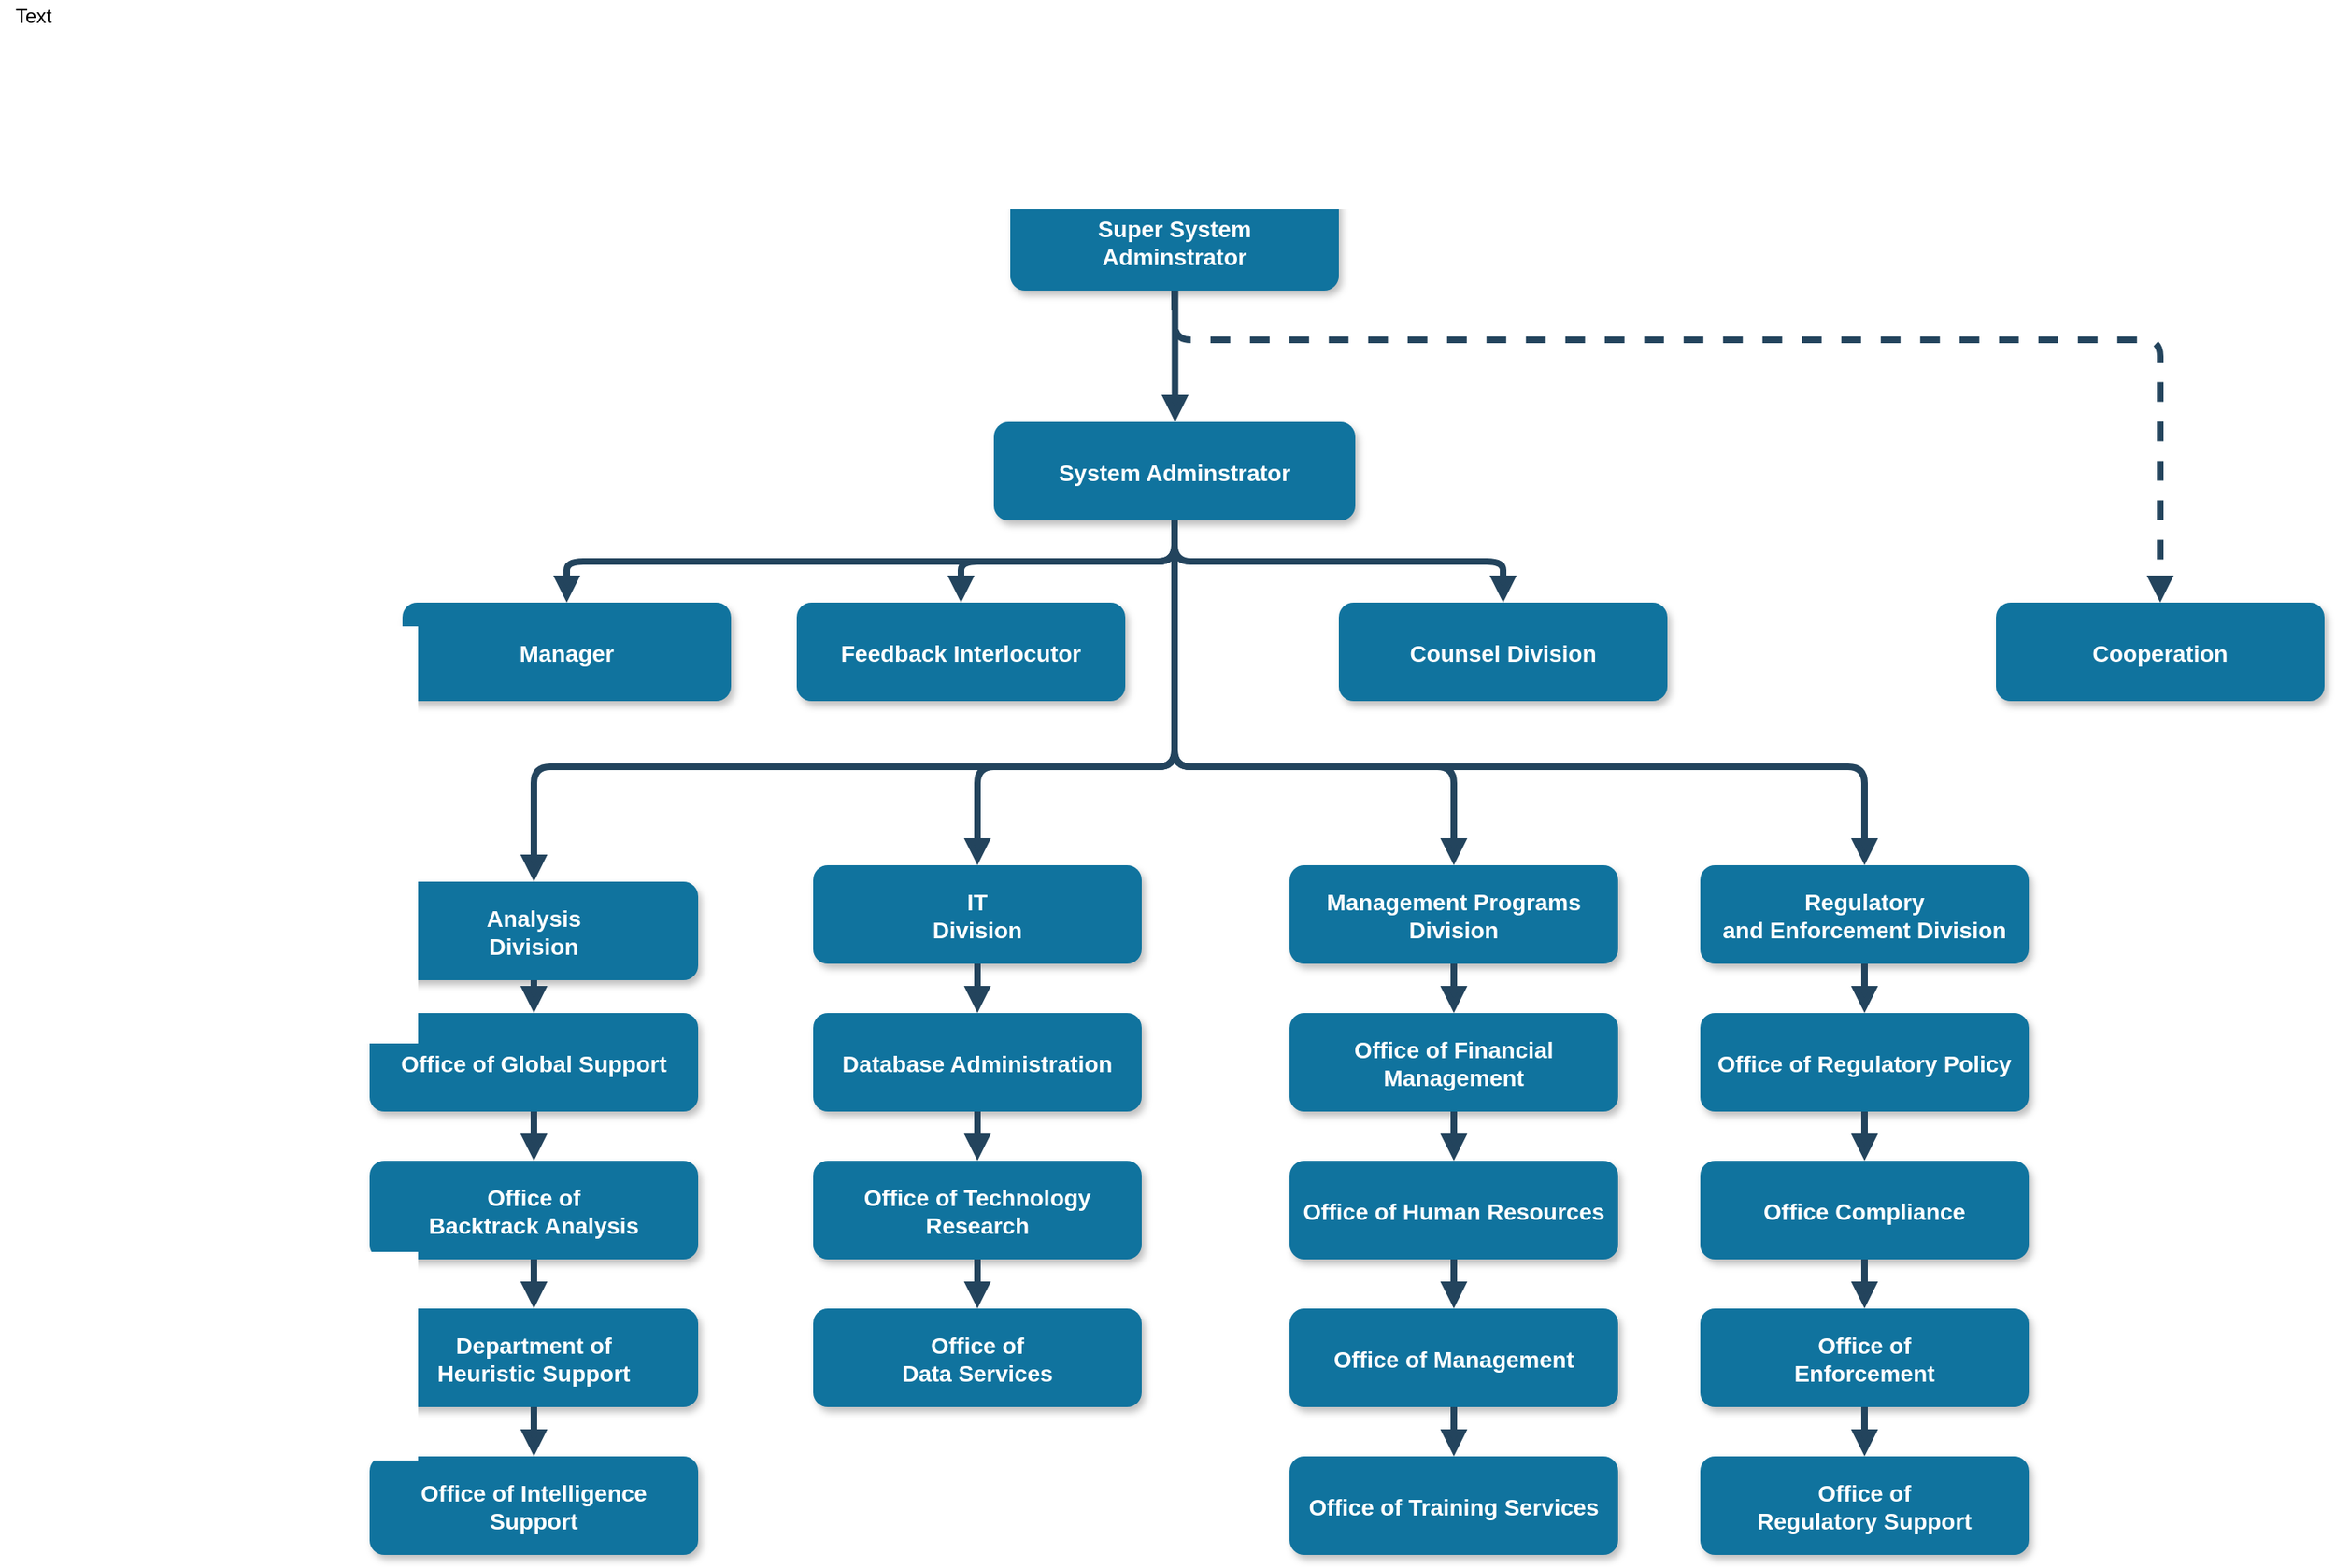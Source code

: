 <mxfile version="12.5.5" type="github" pages="3">
  <diagram id="C5RBs43oDa-KdzZeNtuy" name="Page-1">
    <mxGraphModel dx="1422" dy="1970" grid="1" gridSize="10" guides="1" tooltips="1" connect="1" arrows="1" fold="1" page="1" pageScale="1" pageWidth="827" pageHeight="1169" math="0" shadow="0">
      <root>
        <mxCell id="WIyWlLk6GJQsqaUBKTNV-0"/>
        <mxCell id="WIyWlLk6GJQsqaUBKTNV-1" parent="WIyWlLk6GJQsqaUBKTNV-0"/>
        <mxCell id="OBOQh95cMkhffVZw8m3Q-5" value="Super System&#xa;Adminstrator" style="rounded=1;fillColor=#10739E;strokeColor=none;shadow=1;gradientColor=none;fontStyle=1;fontColor=#FFFFFF;fontSize=14;" parent="WIyWlLk6GJQsqaUBKTNV-1" vertex="1">
          <mxGeometry x="620" y="114" width="200" height="60" as="geometry"/>
        </mxCell>
        <mxCell id="OBOQh95cMkhffVZw8m3Q-6" value="System Adminstrator" style="rounded=1;fillColor=#10739E;strokeColor=none;shadow=1;gradientColor=none;fontStyle=1;fontColor=#FFFFFF;fontSize=14;" parent="WIyWlLk6GJQsqaUBKTNV-1" vertex="1">
          <mxGeometry x="610" y="254" width="220" height="60" as="geometry"/>
        </mxCell>
        <mxCell id="OBOQh95cMkhffVZw8m3Q-7" value="Manager" style="rounded=1;fillColor=#10739E;strokeColor=none;shadow=1;gradientColor=none;fontStyle=1;fontColor=#FFFFFF;fontSize=14;" parent="WIyWlLk6GJQsqaUBKTNV-1" vertex="1">
          <mxGeometry x="250" y="364" width="200" height="60" as="geometry"/>
        </mxCell>
        <mxCell id="OBOQh95cMkhffVZw8m3Q-8" value="Feedback Interlocutor" style="rounded=1;fillColor=#10739E;strokeColor=none;shadow=1;gradientColor=none;fontStyle=1;fontColor=#FFFFFF;fontSize=14;" parent="WIyWlLk6GJQsqaUBKTNV-1" vertex="1">
          <mxGeometry x="490" y="364" width="200" height="60" as="geometry"/>
        </mxCell>
        <mxCell id="OBOQh95cMkhffVZw8m3Q-9" value="Counsel Division" style="rounded=1;fillColor=#10739E;strokeColor=none;shadow=1;gradientColor=none;fontStyle=1;fontColor=#FFFFFF;fontSize=14;" parent="WIyWlLk6GJQsqaUBKTNV-1" vertex="1">
          <mxGeometry x="820" y="364" width="200" height="60" as="geometry"/>
        </mxCell>
        <mxCell id="OBOQh95cMkhffVZw8m3Q-10" value="Cooperation" style="rounded=1;fillColor=#10739E;strokeColor=none;shadow=1;gradientColor=none;fontStyle=1;fontColor=#FFFFFF;fontSize=14;" parent="WIyWlLk6GJQsqaUBKTNV-1" vertex="1">
          <mxGeometry x="1220" y="364" width="200" height="60" as="geometry"/>
        </mxCell>
        <mxCell id="OBOQh95cMkhffVZw8m3Q-11" value="Analysis &#xa;Division" style="rounded=1;fillColor=#10739E;strokeColor=none;shadow=1;gradientColor=none;fontStyle=1;fontColor=#FFFFFF;fontSize=14;" parent="WIyWlLk6GJQsqaUBKTNV-1" vertex="1">
          <mxGeometry x="230" y="534" width="200" height="60" as="geometry"/>
        </mxCell>
        <mxCell id="OBOQh95cMkhffVZw8m3Q-12" value="Office of Global Support" style="rounded=1;fillColor=#10739E;strokeColor=none;shadow=1;gradientColor=none;fontStyle=1;fontColor=#FFFFFF;fontSize=14;" parent="WIyWlLk6GJQsqaUBKTNV-1" vertex="1">
          <mxGeometry x="230" y="614" width="200" height="60" as="geometry"/>
        </mxCell>
        <mxCell id="OBOQh95cMkhffVZw8m3Q-13" value="Office of &#xa;Backtrack Analysis" style="rounded=1;fillColor=#10739E;strokeColor=none;shadow=1;gradientColor=none;fontStyle=1;fontColor=#FFFFFF;fontSize=14;" parent="WIyWlLk6GJQsqaUBKTNV-1" vertex="1">
          <mxGeometry x="230" y="704" width="200" height="60" as="geometry"/>
        </mxCell>
        <mxCell id="OBOQh95cMkhffVZw8m3Q-14" value="Department of &#xa;Heuristic Support" style="rounded=1;fillColor=#10739E;strokeColor=none;shadow=1;gradientColor=none;fontStyle=1;fontColor=#FFFFFF;fontSize=14;" parent="WIyWlLk6GJQsqaUBKTNV-1" vertex="1">
          <mxGeometry x="230" y="794" width="200" height="60" as="geometry"/>
        </mxCell>
        <mxCell id="OBOQh95cMkhffVZw8m3Q-15" value="Office of Intelligence &#xa;Support" style="rounded=1;fillColor=#10739E;strokeColor=none;shadow=1;gradientColor=none;fontStyle=1;fontColor=#FFFFFF;fontSize=14;" parent="WIyWlLk6GJQsqaUBKTNV-1" vertex="1">
          <mxGeometry x="230" y="884" width="200" height="60" as="geometry"/>
        </mxCell>
        <mxCell id="OBOQh95cMkhffVZw8m3Q-16" value="IT&#xa;Division" style="rounded=1;fillColor=#10739E;strokeColor=none;shadow=1;gradientColor=none;fontStyle=1;fontColor=#FFFFFF;fontSize=14;" parent="WIyWlLk6GJQsqaUBKTNV-1" vertex="1">
          <mxGeometry x="500" y="524" width="200" height="60" as="geometry"/>
        </mxCell>
        <mxCell id="OBOQh95cMkhffVZw8m3Q-17" value="Database Administration" style="rounded=1;fillColor=#10739E;strokeColor=none;shadow=1;gradientColor=none;fontStyle=1;fontColor=#FFFFFF;fontSize=14;" parent="WIyWlLk6GJQsqaUBKTNV-1" vertex="1">
          <mxGeometry x="500" y="614" width="200" height="60" as="geometry"/>
        </mxCell>
        <mxCell id="OBOQh95cMkhffVZw8m3Q-18" value="Office of Technology &#xa;Research" style="rounded=1;fillColor=#10739E;strokeColor=none;shadow=1;gradientColor=none;fontStyle=1;fontColor=#FFFFFF;fontSize=14;" parent="WIyWlLk6GJQsqaUBKTNV-1" vertex="1">
          <mxGeometry x="500" y="704" width="200" height="60" as="geometry"/>
        </mxCell>
        <mxCell id="OBOQh95cMkhffVZw8m3Q-19" value="Office of&#xa;Data Services" style="rounded=1;fillColor=#10739E;strokeColor=none;shadow=1;gradientColor=none;fontStyle=1;fontColor=#FFFFFF;fontSize=14;" parent="WIyWlLk6GJQsqaUBKTNV-1" vertex="1">
          <mxGeometry x="500" y="794" width="200" height="60" as="geometry"/>
        </mxCell>
        <mxCell id="OBOQh95cMkhffVZw8m3Q-20" value="Management Programs &#xa;Division" style="rounded=1;fillColor=#10739E;strokeColor=none;shadow=1;gradientColor=none;fontStyle=1;fontColor=#FFFFFF;fontSize=14;" parent="WIyWlLk6GJQsqaUBKTNV-1" vertex="1">
          <mxGeometry x="790" y="524" width="200" height="60" as="geometry"/>
        </mxCell>
        <mxCell id="OBOQh95cMkhffVZw8m3Q-21" value="Office of Financial &#xa;Management" style="rounded=1;fillColor=#10739E;strokeColor=none;shadow=1;gradientColor=none;fontStyle=1;fontColor=#FFFFFF;fontSize=14;" parent="WIyWlLk6GJQsqaUBKTNV-1" vertex="1">
          <mxGeometry x="790" y="614" width="200" height="60" as="geometry"/>
        </mxCell>
        <mxCell id="OBOQh95cMkhffVZw8m3Q-22" value="Office of Human Resources" style="rounded=1;fillColor=#10739E;strokeColor=none;shadow=1;gradientColor=none;fontStyle=1;fontColor=#FFFFFF;fontSize=14;" parent="WIyWlLk6GJQsqaUBKTNV-1" vertex="1">
          <mxGeometry x="790" y="704" width="200" height="60" as="geometry"/>
        </mxCell>
        <mxCell id="OBOQh95cMkhffVZw8m3Q-23" value="Office of Management " style="rounded=1;fillColor=#10739E;strokeColor=none;shadow=1;gradientColor=none;fontStyle=1;fontColor=#FFFFFF;fontSize=14;" parent="WIyWlLk6GJQsqaUBKTNV-1" vertex="1">
          <mxGeometry x="790" y="794" width="200" height="60" as="geometry"/>
        </mxCell>
        <mxCell id="OBOQh95cMkhffVZw8m3Q-24" value="Office of Training Services" style="rounded=1;fillColor=#10739E;strokeColor=none;shadow=1;gradientColor=none;fontStyle=1;fontColor=#FFFFFF;fontSize=14;" parent="WIyWlLk6GJQsqaUBKTNV-1" vertex="1">
          <mxGeometry x="790" y="884" width="200" height="60" as="geometry"/>
        </mxCell>
        <mxCell id="OBOQh95cMkhffVZw8m3Q-25" value="Regulatory &#xa;and Enforcement Division" style="rounded=1;fillColor=#10739E;strokeColor=none;shadow=1;gradientColor=none;fontStyle=1;fontColor=#FFFFFF;fontSize=14;" parent="WIyWlLk6GJQsqaUBKTNV-1" vertex="1">
          <mxGeometry x="1040" y="524" width="200" height="60" as="geometry"/>
        </mxCell>
        <mxCell id="OBOQh95cMkhffVZw8m3Q-26" value="Office of Regulatory Policy" style="rounded=1;fillColor=#10739E;strokeColor=none;shadow=1;gradientColor=none;fontStyle=1;fontColor=#FFFFFF;fontSize=14;" parent="WIyWlLk6GJQsqaUBKTNV-1" vertex="1">
          <mxGeometry x="1040" y="614" width="200" height="60" as="geometry"/>
        </mxCell>
        <mxCell id="OBOQh95cMkhffVZw8m3Q-27" value="Office Compliance" style="rounded=1;fillColor=#10739E;strokeColor=none;shadow=1;gradientColor=none;fontStyle=1;fontColor=#FFFFFF;fontSize=14;" parent="WIyWlLk6GJQsqaUBKTNV-1" vertex="1">
          <mxGeometry x="1040" y="704" width="200" height="60" as="geometry"/>
        </mxCell>
        <mxCell id="OBOQh95cMkhffVZw8m3Q-28" value="Office of &#xa;Enforcement" style="rounded=1;fillColor=#10739E;strokeColor=none;shadow=1;gradientColor=none;fontStyle=1;fontColor=#FFFFFF;fontSize=14;" parent="WIyWlLk6GJQsqaUBKTNV-1" vertex="1">
          <mxGeometry x="1040" y="794" width="200" height="60" as="geometry"/>
        </mxCell>
        <mxCell id="OBOQh95cMkhffVZw8m3Q-29" value="Office of&#xa; Regulatory Support" style="rounded=1;fillColor=#10739E;strokeColor=none;shadow=1;gradientColor=none;fontStyle=1;fontColor=#FFFFFF;fontSize=14;" parent="WIyWlLk6GJQsqaUBKTNV-1" vertex="1">
          <mxGeometry x="1040" y="884" width="200" height="60" as="geometry"/>
        </mxCell>
        <mxCell id="OBOQh95cMkhffVZw8m3Q-31" value="" style="edgeStyle=elbowEdgeStyle;elbow=vertical;strokeWidth=4;endArrow=block;endFill=1;fontStyle=1;strokeColor=#23445D;" parent="WIyWlLk6GJQsqaUBKTNV-1" source="OBOQh95cMkhffVZw8m3Q-6" target="OBOQh95cMkhffVZw8m3Q-8" edge="1">
          <mxGeometry x="-30" y="74" width="100" height="100" as="geometry">
            <mxPoint x="-30" y="174" as="sourcePoint"/>
            <mxPoint x="70" y="74" as="targetPoint"/>
          </mxGeometry>
        </mxCell>
        <mxCell id="OBOQh95cMkhffVZw8m3Q-32" value="" style="edgeStyle=elbowEdgeStyle;elbow=vertical;strokeWidth=4;endArrow=block;endFill=1;fontStyle=1;strokeColor=#23445D;" parent="WIyWlLk6GJQsqaUBKTNV-1" source="OBOQh95cMkhffVZw8m3Q-6" target="OBOQh95cMkhffVZw8m3Q-7" edge="1">
          <mxGeometry x="-30" y="74" width="100" height="100" as="geometry">
            <mxPoint x="-30" y="174" as="sourcePoint"/>
            <mxPoint x="70" y="74" as="targetPoint"/>
          </mxGeometry>
        </mxCell>
        <mxCell id="OBOQh95cMkhffVZw8m3Q-33" value="" style="edgeStyle=elbowEdgeStyle;elbow=vertical;strokeWidth=4;endArrow=block;endFill=1;fontStyle=1;strokeColor=#23445D;" parent="WIyWlLk6GJQsqaUBKTNV-1" source="OBOQh95cMkhffVZw8m3Q-6" target="OBOQh95cMkhffVZw8m3Q-9" edge="1">
          <mxGeometry x="-30" y="74" width="100" height="100" as="geometry">
            <mxPoint x="-30" y="174" as="sourcePoint"/>
            <mxPoint x="70" y="74" as="targetPoint"/>
          </mxGeometry>
        </mxCell>
        <mxCell id="OBOQh95cMkhffVZw8m3Q-34" value="" style="edgeStyle=elbowEdgeStyle;elbow=vertical;strokeWidth=4;endArrow=block;endFill=1;fontStyle=1;dashed=1;strokeColor=#23445D;" parent="WIyWlLk6GJQsqaUBKTNV-1" source="OBOQh95cMkhffVZw8m3Q-5" target="OBOQh95cMkhffVZw8m3Q-10" edge="1">
          <mxGeometry x="-30" y="74" width="100" height="100" as="geometry">
            <mxPoint x="-30" y="174" as="sourcePoint"/>
            <mxPoint x="70" y="74" as="targetPoint"/>
            <Array as="points">
              <mxPoint x="1010" y="204"/>
            </Array>
          </mxGeometry>
        </mxCell>
        <mxCell id="OBOQh95cMkhffVZw8m3Q-35" value="" style="edgeStyle=elbowEdgeStyle;elbow=vertical;strokeWidth=4;endArrow=block;endFill=1;fontStyle=1;strokeColor=#23445D;" parent="WIyWlLk6GJQsqaUBKTNV-1" source="OBOQh95cMkhffVZw8m3Q-6" target="OBOQh95cMkhffVZw8m3Q-11" edge="1">
          <mxGeometry x="-30" y="74" width="100" height="100" as="geometry">
            <mxPoint x="-30" y="174" as="sourcePoint"/>
            <mxPoint x="70" y="74" as="targetPoint"/>
            <Array as="points">
              <mxPoint x="500" y="464"/>
            </Array>
          </mxGeometry>
        </mxCell>
        <mxCell id="OBOQh95cMkhffVZw8m3Q-36" value="" style="edgeStyle=elbowEdgeStyle;elbow=vertical;strokeWidth=4;endArrow=block;endFill=1;fontStyle=1;strokeColor=#23445D;" parent="WIyWlLk6GJQsqaUBKTNV-1" source="OBOQh95cMkhffVZw8m3Q-6" target="OBOQh95cMkhffVZw8m3Q-25" edge="1">
          <mxGeometry x="-30" y="74" width="100" height="100" as="geometry">
            <mxPoint x="-30" y="174" as="sourcePoint"/>
            <mxPoint x="70" y="74" as="targetPoint"/>
            <Array as="points">
              <mxPoint x="920" y="464"/>
            </Array>
          </mxGeometry>
        </mxCell>
        <mxCell id="OBOQh95cMkhffVZw8m3Q-37" value="" style="edgeStyle=elbowEdgeStyle;elbow=vertical;strokeWidth=4;endArrow=block;endFill=1;fontStyle=1;strokeColor=#23445D;" parent="WIyWlLk6GJQsqaUBKTNV-1" source="OBOQh95cMkhffVZw8m3Q-11" target="OBOQh95cMkhffVZw8m3Q-12" edge="1">
          <mxGeometry x="10" y="74" width="100" height="100" as="geometry">
            <mxPoint x="10" y="174" as="sourcePoint"/>
            <mxPoint x="110" y="74" as="targetPoint"/>
          </mxGeometry>
        </mxCell>
        <mxCell id="OBOQh95cMkhffVZw8m3Q-38" value="" style="edgeStyle=elbowEdgeStyle;elbow=vertical;strokeWidth=4;endArrow=block;endFill=1;fontStyle=1;strokeColor=#23445D;" parent="WIyWlLk6GJQsqaUBKTNV-1" source="OBOQh95cMkhffVZw8m3Q-12" target="OBOQh95cMkhffVZw8m3Q-13" edge="1">
          <mxGeometry x="10" y="84" width="100" height="100" as="geometry">
            <mxPoint x="10" y="184" as="sourcePoint"/>
            <mxPoint x="110" y="84" as="targetPoint"/>
          </mxGeometry>
        </mxCell>
        <mxCell id="OBOQh95cMkhffVZw8m3Q-39" value="" style="edgeStyle=elbowEdgeStyle;elbow=vertical;strokeWidth=4;endArrow=block;endFill=1;fontStyle=1;strokeColor=#23445D;" parent="WIyWlLk6GJQsqaUBKTNV-1" source="OBOQh95cMkhffVZw8m3Q-13" target="OBOQh95cMkhffVZw8m3Q-14" edge="1">
          <mxGeometry x="10" y="94" width="100" height="100" as="geometry">
            <mxPoint x="10" y="194" as="sourcePoint"/>
            <mxPoint x="110" y="94" as="targetPoint"/>
          </mxGeometry>
        </mxCell>
        <mxCell id="OBOQh95cMkhffVZw8m3Q-40" value="" style="edgeStyle=elbowEdgeStyle;elbow=vertical;strokeWidth=4;endArrow=block;endFill=1;fontStyle=1;strokeColor=#23445D;" parent="WIyWlLk6GJQsqaUBKTNV-1" source="OBOQh95cMkhffVZw8m3Q-14" target="OBOQh95cMkhffVZw8m3Q-15" edge="1">
          <mxGeometry x="10" y="104" width="100" height="100" as="geometry">
            <mxPoint x="10" y="204" as="sourcePoint"/>
            <mxPoint x="110" y="104" as="targetPoint"/>
          </mxGeometry>
        </mxCell>
        <mxCell id="OBOQh95cMkhffVZw8m3Q-41" value="" style="edgeStyle=elbowEdgeStyle;elbow=vertical;strokeWidth=4;endArrow=block;endFill=1;fontStyle=1;strokeColor=#23445D;" parent="WIyWlLk6GJQsqaUBKTNV-1" source="OBOQh95cMkhffVZw8m3Q-16" target="OBOQh95cMkhffVZw8m3Q-17" edge="1">
          <mxGeometry x="10" y="74" width="100" height="100" as="geometry">
            <mxPoint x="10" y="174" as="sourcePoint"/>
            <mxPoint x="110" y="74" as="targetPoint"/>
          </mxGeometry>
        </mxCell>
        <mxCell id="OBOQh95cMkhffVZw8m3Q-42" value="" style="edgeStyle=elbowEdgeStyle;elbow=vertical;strokeWidth=4;endArrow=block;endFill=1;fontStyle=1;strokeColor=#23445D;" parent="WIyWlLk6GJQsqaUBKTNV-1" source="OBOQh95cMkhffVZw8m3Q-17" target="OBOQh95cMkhffVZw8m3Q-18" edge="1">
          <mxGeometry x="10" y="84" width="100" height="100" as="geometry">
            <mxPoint x="10" y="184" as="sourcePoint"/>
            <mxPoint x="110" y="84" as="targetPoint"/>
          </mxGeometry>
        </mxCell>
        <mxCell id="OBOQh95cMkhffVZw8m3Q-43" value="" style="edgeStyle=elbowEdgeStyle;elbow=vertical;strokeWidth=4;endArrow=block;endFill=1;fontStyle=1;strokeColor=#23445D;" parent="WIyWlLk6GJQsqaUBKTNV-1" source="OBOQh95cMkhffVZw8m3Q-18" target="OBOQh95cMkhffVZw8m3Q-19" edge="1">
          <mxGeometry x="10" y="94" width="100" height="100" as="geometry">
            <mxPoint x="10" y="194" as="sourcePoint"/>
            <mxPoint x="110" y="94" as="targetPoint"/>
          </mxGeometry>
        </mxCell>
        <mxCell id="OBOQh95cMkhffVZw8m3Q-44" value="" style="edgeStyle=elbowEdgeStyle;elbow=vertical;strokeWidth=4;endArrow=block;endFill=1;fontStyle=1;strokeColor=#23445D;" parent="WIyWlLk6GJQsqaUBKTNV-1" source="OBOQh95cMkhffVZw8m3Q-20" target="OBOQh95cMkhffVZw8m3Q-21" edge="1">
          <mxGeometry x="20" y="74" width="100" height="100" as="geometry">
            <mxPoint x="20" y="174" as="sourcePoint"/>
            <mxPoint x="120" y="74" as="targetPoint"/>
          </mxGeometry>
        </mxCell>
        <mxCell id="OBOQh95cMkhffVZw8m3Q-45" value="" style="edgeStyle=elbowEdgeStyle;elbow=vertical;strokeWidth=4;endArrow=block;endFill=1;fontStyle=1;strokeColor=#23445D;" parent="WIyWlLk6GJQsqaUBKTNV-1" source="OBOQh95cMkhffVZw8m3Q-21" target="OBOQh95cMkhffVZw8m3Q-22" edge="1">
          <mxGeometry x="20" y="84" width="100" height="100" as="geometry">
            <mxPoint x="20" y="184" as="sourcePoint"/>
            <mxPoint x="120" y="84" as="targetPoint"/>
          </mxGeometry>
        </mxCell>
        <mxCell id="OBOQh95cMkhffVZw8m3Q-46" value="" style="edgeStyle=elbowEdgeStyle;elbow=vertical;strokeWidth=4;endArrow=block;endFill=1;fontStyle=1;strokeColor=#23445D;" parent="WIyWlLk6GJQsqaUBKTNV-1" source="OBOQh95cMkhffVZw8m3Q-22" target="OBOQh95cMkhffVZw8m3Q-23" edge="1">
          <mxGeometry x="20" y="94" width="100" height="100" as="geometry">
            <mxPoint x="20" y="194" as="sourcePoint"/>
            <mxPoint x="120" y="94" as="targetPoint"/>
          </mxGeometry>
        </mxCell>
        <mxCell id="OBOQh95cMkhffVZw8m3Q-47" value="" style="edgeStyle=elbowEdgeStyle;elbow=vertical;strokeWidth=4;endArrow=block;endFill=1;fontStyle=1;strokeColor=#23445D;" parent="WIyWlLk6GJQsqaUBKTNV-1" source="OBOQh95cMkhffVZw8m3Q-23" target="OBOQh95cMkhffVZw8m3Q-24" edge="1">
          <mxGeometry x="20" y="104" width="100" height="100" as="geometry">
            <mxPoint x="20" y="204" as="sourcePoint"/>
            <mxPoint x="120" y="104" as="targetPoint"/>
          </mxGeometry>
        </mxCell>
        <mxCell id="OBOQh95cMkhffVZw8m3Q-48" value="" style="edgeStyle=elbowEdgeStyle;elbow=vertical;strokeWidth=4;endArrow=block;endFill=1;fontStyle=1;strokeColor=#23445D;" parent="WIyWlLk6GJQsqaUBKTNV-1" source="OBOQh95cMkhffVZw8m3Q-25" target="OBOQh95cMkhffVZw8m3Q-26" edge="1">
          <mxGeometry x="20" y="74" width="100" height="100" as="geometry">
            <mxPoint x="20" y="174" as="sourcePoint"/>
            <mxPoint x="120" y="74" as="targetPoint"/>
          </mxGeometry>
        </mxCell>
        <mxCell id="OBOQh95cMkhffVZw8m3Q-49" value="" style="edgeStyle=elbowEdgeStyle;elbow=vertical;strokeWidth=4;endArrow=block;endFill=1;fontStyle=1;strokeColor=#23445D;" parent="WIyWlLk6GJQsqaUBKTNV-1" source="OBOQh95cMkhffVZw8m3Q-26" target="OBOQh95cMkhffVZw8m3Q-27" edge="1">
          <mxGeometry x="20" y="84" width="100" height="100" as="geometry">
            <mxPoint x="20" y="184" as="sourcePoint"/>
            <mxPoint x="120" y="84" as="targetPoint"/>
          </mxGeometry>
        </mxCell>
        <mxCell id="OBOQh95cMkhffVZw8m3Q-50" value="" style="edgeStyle=elbowEdgeStyle;elbow=vertical;strokeWidth=4;endArrow=block;endFill=1;fontStyle=1;strokeColor=#23445D;" parent="WIyWlLk6GJQsqaUBKTNV-1" source="OBOQh95cMkhffVZw8m3Q-27" target="OBOQh95cMkhffVZw8m3Q-28" edge="1">
          <mxGeometry x="20" y="94" width="100" height="100" as="geometry">
            <mxPoint x="20" y="194" as="sourcePoint"/>
            <mxPoint x="120" y="94" as="targetPoint"/>
          </mxGeometry>
        </mxCell>
        <mxCell id="OBOQh95cMkhffVZw8m3Q-51" value="" style="edgeStyle=elbowEdgeStyle;elbow=vertical;strokeWidth=4;endArrow=block;endFill=1;fontStyle=1;strokeColor=#23445D;" parent="WIyWlLk6GJQsqaUBKTNV-1" source="OBOQh95cMkhffVZw8m3Q-28" target="OBOQh95cMkhffVZw8m3Q-29" edge="1">
          <mxGeometry x="20" y="104" width="100" height="100" as="geometry">
            <mxPoint x="20" y="204" as="sourcePoint"/>
            <mxPoint x="120" y="104" as="targetPoint"/>
          </mxGeometry>
        </mxCell>
        <mxCell id="OBOQh95cMkhffVZw8m3Q-52" value="" style="edgeStyle=elbowEdgeStyle;elbow=vertical;strokeWidth=4;endArrow=block;endFill=1;fontStyle=1;strokeColor=#23445D;" parent="WIyWlLk6GJQsqaUBKTNV-1" source="OBOQh95cMkhffVZw8m3Q-6" target="OBOQh95cMkhffVZw8m3Q-16" edge="1">
          <mxGeometry x="-30" y="74" width="100" height="100" as="geometry">
            <mxPoint x="-30" y="174" as="sourcePoint"/>
            <mxPoint x="70" y="74" as="targetPoint"/>
            <Array as="points">
              <mxPoint x="600" y="464"/>
            </Array>
          </mxGeometry>
        </mxCell>
        <mxCell id="OBOQh95cMkhffVZw8m3Q-53" value="" style="edgeStyle=elbowEdgeStyle;elbow=vertical;strokeWidth=4;endArrow=block;endFill=1;fontStyle=1;strokeColor=#23445D;" parent="WIyWlLk6GJQsqaUBKTNV-1" source="OBOQh95cMkhffVZw8m3Q-6" target="OBOQh95cMkhffVZw8m3Q-20" edge="1">
          <mxGeometry x="-30" y="74" width="100" height="100" as="geometry">
            <mxPoint x="-30" y="174" as="sourcePoint"/>
            <mxPoint x="70" y="74" as="targetPoint"/>
            <Array as="points">
              <mxPoint x="890" y="464"/>
            </Array>
          </mxGeometry>
        </mxCell>
        <mxCell id="OBOQh95cMkhffVZw8m3Q-106" value="Text" style="text;html=1;align=center;verticalAlign=middle;resizable=0;points=[];autosize=1;" parent="WIyWlLk6GJQsqaUBKTNV-1" vertex="1">
          <mxGeometry x="5" y="-3" width="40" height="20" as="geometry"/>
        </mxCell>
        <mxCell id="OBOQh95cMkhffVZw8m3Q-112" value="" style="edgeStyle=elbowEdgeStyle;elbow=vertical;strokeWidth=4;endArrow=block;endFill=1;fontStyle=1;strokeColor=#23445D;" parent="WIyWlLk6GJQsqaUBKTNV-1" edge="1">
          <mxGeometry x="-29.71" y="74" width="100" height="100" as="geometry">
            <mxPoint x="720.29" y="174" as="sourcePoint"/>
            <mxPoint x="720.29" y="254" as="targetPoint"/>
          </mxGeometry>
        </mxCell>
      </root>
    </mxGraphModel>
  </diagram>
  <diagram id="-O00j1tQZ1MpL5goMb2f" name="Page-2">
    <mxGraphModel dx="1622" dy="801" grid="0" gridSize="10" guides="1" tooltips="1" connect="0" arrows="1" fold="1" page="1" pageScale="1" pageWidth="100" pageHeight="300" background="none" math="0" shadow="1">
      <root>
        <mxCell id="Ld5y9Fo_SOwqp39tFzAJ-0"/>
        <mxCell id="Ld5y9Fo_SOwqp39tFzAJ-1" parent="Ld5y9Fo_SOwqp39tFzAJ-0"/>
        <mxCell id="JM0mI9Wo3sELhNkSNja4-14" value="" style="edgeStyle=elbowEdgeStyle;elbow=vertical;strokeWidth=4;endArrow=block;endFill=1;fontStyle=1;dashed=1;strokeColor=#666666;verticalAlign=middle;" parent="Ld5y9Fo_SOwqp39tFzAJ-1" edge="1">
          <mxGeometry x="4" y="348" width="100" height="100" as="geometry">
            <mxPoint x="425" y="448" as="sourcePoint"/>
            <mxPoint x="1329" y="608.0" as="targetPoint"/>
            <Array as="points">
              <mxPoint x="1044" y="478"/>
            </Array>
          </mxGeometry>
        </mxCell>
        <mxCell id="z637HSTa_vEVJ37j_fF9-0" value="Ngage Orchestrator" style="rounded=1;fillColor=#10739E;strokeColor=none;shadow=1;gradientColor=none;fontStyle=1;fontColor=#FFFFFF;fontSize=14;verticalAlign=middle;" parent="Ld5y9Fo_SOwqp39tFzAJ-1" vertex="1">
          <mxGeometry x="325" y="253" width="200" height="60" as="geometry"/>
        </mxCell>
        <mxCell id="z637HSTa_vEVJ37j_fF9-2" value="" style="edgeStyle=elbowEdgeStyle;elbow=vertical;strokeWidth=4;endArrow=block;endFill=1;fontStyle=1;strokeColor=#23445D;verticalAlign=middle;" parent="Ld5y9Fo_SOwqp39tFzAJ-1" edge="1">
          <mxGeometry x="-325.5" y="353" width="100" height="100" as="geometry">
            <mxPoint x="424.5" y="453" as="sourcePoint"/>
            <mxPoint x="424.5" y="533" as="targetPoint"/>
          </mxGeometry>
        </mxCell>
        <mxCell id="z637HSTa_vEVJ37j_fF9-3" value="System Adminstrator" style="rounded=1;fillColor=#10739E;strokeColor=none;shadow=1;gradientColor=none;fontStyle=1;fontColor=#FFFFFF;fontSize=14;verticalAlign=middle;" parent="Ld5y9Fo_SOwqp39tFzAJ-1" vertex="1">
          <mxGeometry x="315" y="393" width="220" height="60" as="geometry"/>
        </mxCell>
        <mxCell id="z637HSTa_vEVJ37j_fF9-4" value="" style="edgeStyle=elbowEdgeStyle;elbow=vertical;strokeWidth=4;endArrow=block;endFill=1;fontStyle=1;dashed=1;strokeColor=#23445D;verticalAlign=middle;" parent="Ld5y9Fo_SOwqp39tFzAJ-1" edge="1">
          <mxGeometry x="-345.5" y="113" width="100" height="100" as="geometry">
            <mxPoint x="424.5" y="313" as="sourcePoint"/>
            <mxPoint x="425" y="393" as="targetPoint"/>
            <Array as="points"/>
          </mxGeometry>
        </mxCell>
        <mxCell id="z637HSTa_vEVJ37j_fF9-7" value="Manager" style="rounded=1;fillColor=#10739E;strokeColor=none;shadow=1;gradientColor=none;fontStyle=1;fontColor=#FFFFFF;fontSize=14;verticalAlign=middle;" parent="Ld5y9Fo_SOwqp39tFzAJ-1" vertex="1">
          <mxGeometry x="325" y="533" width="200" height="60" as="geometry"/>
        </mxCell>
        <mxCell id="PbAjBOfByNzJKvfTmDTJ-1" value="" style="edgeStyle=elbowEdgeStyle;elbow=vertical;strokeWidth=4;endArrow=block;endFill=1;fontStyle=1;strokeColor=#23445D;exitX=0.5;exitY=1;exitDx=0;exitDy=0;verticalAlign=middle;" parent="Ld5y9Fo_SOwqp39tFzAJ-1" source="z637HSTa_vEVJ37j_fF9-7" edge="1">
          <mxGeometry x="-326" y="384" width="100" height="100" as="geometry">
            <mxPoint x="424" y="624" as="sourcePoint"/>
            <mxPoint x="240" y="674" as="targetPoint"/>
          </mxGeometry>
        </mxCell>
        <mxCell id="JM0mI9Wo3sELhNkSNja4-0" value="" style="edgeStyle=elbowEdgeStyle;elbow=vertical;strokeWidth=4;endArrow=block;endFill=1;fontStyle=1;strokeColor=#23445D;verticalAlign=middle;entryX=0.54;entryY=0;entryDx=0;entryDy=0;entryPerimeter=0;" parent="Ld5y9Fo_SOwqp39tFzAJ-1" target="JM0mI9Wo3sELhNkSNja4-12" edge="1">
          <mxGeometry x="-325.06" y="213" width="100" height="100" as="geometry">
            <mxPoint x="424.94" y="453" as="sourcePoint"/>
            <mxPoint x="799.94" y="528" as="targetPoint"/>
            <Array as="points">
              <mxPoint x="614" y="503"/>
            </Array>
          </mxGeometry>
        </mxCell>
        <mxCell id="JM0mI9Wo3sELhNkSNja4-1" value="" style="edgeStyle=elbowEdgeStyle;elbow=vertical;strokeWidth=4;endArrow=block;endFill=1;fontStyle=1;strokeColor=#23445D;verticalAlign=middle;" parent="Ld5y9Fo_SOwqp39tFzAJ-1" edge="1">
          <mxGeometry x="-325" y="358" width="100" height="100" as="geometry">
            <mxPoint x="425" y="598" as="sourcePoint"/>
            <mxPoint x="610" y="673" as="targetPoint"/>
            <Array as="points">
              <mxPoint x="510" y="633"/>
            </Array>
          </mxGeometry>
        </mxCell>
        <mxCell id="JM0mI9Wo3sELhNkSNja4-4" value="" style="edgeStyle=elbowEdgeStyle;elbow=vertical;strokeWidth=4;endArrow=block;endFill=1;fontStyle=1;strokeColor=#23445D;verticalAlign=middle;" parent="Ld5y9Fo_SOwqp39tFzAJ-1" edge="1">
          <mxGeometry x="-325.29" y="493" width="100" height="100" as="geometry">
            <mxPoint x="424.71" y="593" as="sourcePoint"/>
            <mxPoint x="424.71" y="673" as="targetPoint"/>
          </mxGeometry>
        </mxCell>
        <mxCell id="JM0mI9Wo3sELhNkSNja4-8" value="Author" style="rounded=1;fillColor=#10739E;strokeColor=none;shadow=1;gradientColor=none;fontStyle=1;fontColor=#FFFFFF;fontSize=14;aspect=fixed;verticalAlign=middle;" parent="Ld5y9Fo_SOwqp39tFzAJ-1" vertex="1">
          <mxGeometry x="160" y="754" width="150" height="45" as="geometry"/>
        </mxCell>
        <mxCell id="JM0mI9Wo3sELhNkSNja4-9" value="Senior Author" style="rounded=1;fillColor=#10739E;strokeColor=none;shadow=1;gradientColor=none;fontStyle=1;fontColor=#FFFFFF;fontSize=14;verticalAlign=middle;" parent="Ld5y9Fo_SOwqp39tFzAJ-1" vertex="1">
          <mxGeometry x="160" y="673" width="150" height="45" as="geometry"/>
        </mxCell>
        <mxCell id="JM0mI9Wo3sELhNkSNja4-10" value="User Management" style="rounded=1;fillColor=#10739E;strokeColor=none;shadow=1;gradientColor=none;fontStyle=1;fontColor=#FFFFFF;fontSize=14;verticalAlign=middle;" parent="Ld5y9Fo_SOwqp39tFzAJ-1" vertex="1">
          <mxGeometry x="350" y="673" width="150" height="45" as="geometry"/>
        </mxCell>
        <mxCell id="JM0mI9Wo3sELhNkSNja4-11" value="Product Owener" style="rounded=1;fillColor=#10739E;strokeColor=none;shadow=1;gradientColor=none;fontStyle=1;fontColor=#FFFFFF;fontSize=14;verticalAlign=middle;" parent="Ld5y9Fo_SOwqp39tFzAJ-1" vertex="1">
          <mxGeometry x="535" y="673" width="150" height="45" as="geometry"/>
        </mxCell>
        <mxCell id="JM0mI9Wo3sELhNkSNja4-12" value="Feedback&#xa;Interlocutor" style="rounded=1;fillColor=#10739E;strokeColor=none;shadow=1;gradientColor=none;fontStyle=1;fontColor=#FFFFFF;fontSize=14;verticalAlign=middle;" parent="Ld5y9Fo_SOwqp39tFzAJ-1" vertex="1">
          <mxGeometry x="626" y="544.5" width="150" height="45" as="geometry"/>
        </mxCell>
        <mxCell id="JM0mI9Wo3sELhNkSNja4-16" value="Advisor" style="rounded=1;fillColor=#949494;strokeColor=#666666;shadow=0;fontStyle=1;fontSize=18;fontColor=#FCFCFC;verticalAlign=middle;" parent="Ld5y9Fo_SOwqp39tFzAJ-1" vertex="1">
          <mxGeometry x="1254" y="613.0" width="150" height="45" as="geometry"/>
        </mxCell>
        <mxCell id="JM0mI9Wo3sELhNkSNja4-19" value="" style="edgeStyle=elbowEdgeStyle;elbow=vertical;strokeWidth=4;endArrow=block;endFill=1;fontStyle=1;strokeColor=#23445D;verticalAlign=middle;" parent="Ld5y9Fo_SOwqp39tFzAJ-1" target="JM0mI9Wo3sELhNkSNja4-20" edge="1">
          <mxGeometry x="-326" y="244" width="100" height="100" as="geometry">
            <mxPoint x="424" y="453" as="sourcePoint"/>
            <mxPoint x="50" y="534" as="targetPoint"/>
            <Array as="points">
              <mxPoint x="262" y="506"/>
              <mxPoint x="153" y="500"/>
            </Array>
          </mxGeometry>
        </mxCell>
        <mxCell id="JM0mI9Wo3sELhNkSNja4-20" value="Analysis &#xa;Division" style="rounded=1;fillColor=#10739E;strokeColor=none;shadow=1;gradientColor=none;fontStyle=1;fontColor=#FFFFFF;fontSize=14;verticalAlign=middle;" parent="Ld5y9Fo_SOwqp39tFzAJ-1" vertex="1">
          <mxGeometry x="62.0" y="544.5" width="150" height="45" as="geometry"/>
        </mxCell>
        <mxCell id="JM0mI9Wo3sELhNkSNja4-24" value="" style="rounded=0;whiteSpace=wrap;html=1;shadow=1;strokeColor=#666666;fillColor=#004C99;fontSize=18;fontColor=#FCFCFC;" parent="Ld5y9Fo_SOwqp39tFzAJ-1" vertex="1">
          <mxGeometry x="-197" width="1791" height="113" as="geometry"/>
        </mxCell>
        <mxCell id="JM0mI9Wo3sELhNkSNja4-25" value="" style="endArrow=none;dashed=1;html=1;strokeColor=#666666;strokeWidth=5;fontSize=18;fontColor=#FCFCFC;" parent="Ld5y9Fo_SOwqp39tFzAJ-1" edge="1">
          <mxGeometry width="50" height="50" relative="1" as="geometry">
            <mxPoint x="939" y="889" as="sourcePoint"/>
            <mxPoint x="939" y="5" as="targetPoint"/>
          </mxGeometry>
        </mxCell>
        <mxCell id="JM0mI9Wo3sELhNkSNja4-30" value="Ngage Authoring" style="text;align=center;verticalAlign=middle;resizable=0;points=[];autosize=1;fontSize=40;fontColor=#FFFFFF;fontStyle=1;horizontal=1;shadow=0;labelBorderColor=none;labelBackgroundColor=none;spacingTop=0;html=1;" parent="Ld5y9Fo_SOwqp39tFzAJ-1" vertex="1">
          <mxGeometry x="258" y="30" width="334" height="52" as="geometry"/>
        </mxCell>
        <mxCell id="JM0mI9Wo3sELhNkSNja4-31" value="Ngage Application" style="text;align=center;verticalAlign=middle;resizable=0;points=[];autosize=1;fontSize=40;fontColor=#FFFFFF;fontStyle=1;horizontal=1;labelBackgroundColor=none;labelBorderColor=none;spacingTop=0;html=1;" parent="Ld5y9Fo_SOwqp39tFzAJ-1" vertex="1">
          <mxGeometry x="1122" y="30" width="361" height="52" as="geometry"/>
        </mxCell>
        <mxCell id="ksVVc3uu4jCE0Lhcw8x3-3" value="" style="edgeStyle=elbowEdgeStyle;elbow=vertical;strokeWidth=4;endArrow=block;endFill=1;fontStyle=1;strokeColor=#23445D;entryX=0.518;entryY=-0.005;entryDx=0;entryDy=0;entryPerimeter=0;" parent="Ld5y9Fo_SOwqp39tFzAJ-1" target="JM0mI9Wo3sELhNkSNja4-8" edge="1">
          <mxGeometry x="-632" y="-32.0" width="100" height="100" as="geometry">
            <mxPoint x="238" y="718" as="sourcePoint"/>
            <mxPoint x="238" y="748" as="targetPoint"/>
          </mxGeometry>
        </mxCell>
      </root>
    </mxGraphModel>
  </diagram>
  <diagram name="Copy of Page-2" id="S572TCt5PqrfEtzgWRv_">
    <mxGraphModel dx="1873" dy="942" grid="0" gridSize="10" guides="1" tooltips="1" connect="0" arrows="1" fold="1" page="1" pageScale="1" pageWidth="100" pageHeight="300" background="none" math="0" shadow="1">
      <root>
        <mxCell id="4XL-7_dN4XmQ1qLoOE1o-0"/>
        <mxCell id="4XL-7_dN4XmQ1qLoOE1o-1" parent="4XL-7_dN4XmQ1qLoOE1o-0"/>
        <mxCell id="4XL-7_dN4XmQ1qLoOE1o-37" value="" style="edgeStyle=orthogonalEdgeStyle;rounded=0;orthogonalLoop=1;jettySize=auto;html=1;strokeWidth=4;" edge="1" parent="4XL-7_dN4XmQ1qLoOE1o-1" source="4XL-7_dN4XmQ1qLoOE1o-3" target="4XL-7_dN4XmQ1qLoOE1o-32">
          <mxGeometry relative="1" as="geometry"/>
        </mxCell>
        <mxCell id="4XL-7_dN4XmQ1qLoOE1o-3" value="Feedback Interlocutor" style="rounded=1;fillColor=#10739E;strokeColor=none;shadow=1;gradientColor=none;fontStyle=1;fontColor=#FFFFFF;fontSize=14;verticalAlign=middle;" vertex="1" parent="4XL-7_dN4XmQ1qLoOE1o-1">
          <mxGeometry x="325" y="253" width="200" height="60" as="geometry"/>
        </mxCell>
        <mxCell id="4XL-7_dN4XmQ1qLoOE1o-17" value="Advisor" style="rounded=1;fillColor=#949494;strokeColor=#666666;shadow=0;fontStyle=1;fontSize=18;fontColor=#FCFCFC;verticalAlign=middle;" vertex="1" parent="4XL-7_dN4XmQ1qLoOE1o-1">
          <mxGeometry x="1254" y="613.0" width="150" height="45" as="geometry"/>
        </mxCell>
        <mxCell id="4XL-7_dN4XmQ1qLoOE1o-20" value="" style="rounded=0;whiteSpace=wrap;html=1;shadow=1;strokeColor=#666666;fillColor=#004C99;fontSize=18;fontColor=#FCFCFC;" vertex="1" parent="4XL-7_dN4XmQ1qLoOE1o-1">
          <mxGeometry x="-197" width="1791" height="113" as="geometry"/>
        </mxCell>
        <mxCell id="4XL-7_dN4XmQ1qLoOE1o-21" value="" style="endArrow=none;dashed=1;html=1;strokeColor=#666666;strokeWidth=5;fontSize=18;fontColor=#FCFCFC;" edge="1" parent="4XL-7_dN4XmQ1qLoOE1o-1">
          <mxGeometry width="50" height="50" relative="1" as="geometry">
            <mxPoint x="939" y="889" as="sourcePoint"/>
            <mxPoint x="939" y="5" as="targetPoint"/>
          </mxGeometry>
        </mxCell>
        <mxCell id="4XL-7_dN4XmQ1qLoOE1o-22" value="Feedback Management" style="text;align=center;verticalAlign=middle;resizable=0;points=[];autosize=1;fontSize=40;fontColor=#FFFFFF;fontStyle=1;horizontal=1;shadow=0;labelBorderColor=none;labelBackgroundColor=none;spacingTop=0;html=1;" vertex="1" parent="4XL-7_dN4XmQ1qLoOE1o-1">
          <mxGeometry x="200" y="30" width="450" height="52" as="geometry"/>
        </mxCell>
        <mxCell id="4XL-7_dN4XmQ1qLoOE1o-39" value="" style="edgeStyle=orthogonalEdgeStyle;rounded=0;orthogonalLoop=1;jettySize=auto;html=1;strokeWidth=4;" edge="1" parent="4XL-7_dN4XmQ1qLoOE1o-1" source="4XL-7_dN4XmQ1qLoOE1o-32" target="4XL-7_dN4XmQ1qLoOE1o-38">
          <mxGeometry relative="1" as="geometry"/>
        </mxCell>
        <mxCell id="4XL-7_dN4XmQ1qLoOE1o-32" value="Action" style="rhombus;whiteSpace=wrap;html=1;rounded=1;shadow=1;fontSize=14;fontColor=#FFFFFF;fontStyle=1;strokeColor=none;fillColor=#10739E;gradientColor=none;" vertex="1" parent="4XL-7_dN4XmQ1qLoOE1o-1">
          <mxGeometry x="351.5" y="407" width="147" height="147" as="geometry"/>
        </mxCell>
        <mxCell id="4XL-7_dN4XmQ1qLoOE1o-53" value="" style="edgeStyle=orthogonalEdgeStyle;rounded=0;orthogonalLoop=1;jettySize=auto;html=1;strokeWidth=4;" edge="1" parent="4XL-7_dN4XmQ1qLoOE1o-1" source="4XL-7_dN4XmQ1qLoOE1o-38" target="4XL-7_dN4XmQ1qLoOE1o-52">
          <mxGeometry relative="1" as="geometry">
            <mxPoint x="578.5" y="707.5" as="targetPoint"/>
          </mxGeometry>
        </mxCell>
        <mxCell id="4XL-7_dN4XmQ1qLoOE1o-55" value="" style="edgeStyle=orthogonalEdgeStyle;rounded=0;orthogonalLoop=1;jettySize=auto;html=1;strokeWidth=4;entryX=1.048;entryY=0.416;entryDx=0;entryDy=0;entryPerimeter=0;" edge="1" parent="4XL-7_dN4XmQ1qLoOE1o-1" source="4XL-7_dN4XmQ1qLoOE1o-38" target="4XL-7_dN4XmQ1qLoOE1o-46">
          <mxGeometry relative="1" as="geometry">
            <mxPoint x="271.5" y="707.5" as="targetPoint"/>
          </mxGeometry>
        </mxCell>
        <mxCell id="4XL-7_dN4XmQ1qLoOE1o-38" value="Assign" style="rhombus;whiteSpace=wrap;html=1;rounded=1;shadow=1;fontSize=14;fontColor=#FFFFFF;fontStyle=1;strokeColor=none;fillColor=#10739E;gradientColor=none;" vertex="1" parent="4XL-7_dN4XmQ1qLoOE1o-1">
          <mxGeometry x="351.5" y="634" width="147" height="147" as="geometry"/>
        </mxCell>
        <mxCell id="4XL-7_dN4XmQ1qLoOE1o-41" value="Action" style="rounded=1;fillColor=#10739E;strokeColor=none;shadow=1;gradientColor=none;fontStyle=1;fontColor=#FFFFFF;fontSize=14;" vertex="1" parent="4XL-7_dN4XmQ1qLoOE1o-1">
          <mxGeometry x="19" y="877" width="220" height="60" as="geometry"/>
        </mxCell>
        <mxCell id="4XL-7_dN4XmQ1qLoOE1o-43" value="Action" style="rounded=1;fillColor=#10739E;strokeColor=none;shadow=1;gradientColor=none;fontStyle=1;fontColor=#FFFFFF;fontSize=14;" vertex="1" parent="4XL-7_dN4XmQ1qLoOE1o-1">
          <mxGeometry x="597" y="877" width="220" height="60" as="geometry"/>
        </mxCell>
        <mxCell id="4XL-7_dN4XmQ1qLoOE1o-49" value="" style="edgeStyle=orthogonalEdgeStyle;rounded=0;orthogonalLoop=1;jettySize=auto;html=1;strokeWidth=4;" edge="1" parent="4XL-7_dN4XmQ1qLoOE1o-1" source="4XL-7_dN4XmQ1qLoOE1o-46" target="4XL-7_dN4XmQ1qLoOE1o-41">
          <mxGeometry relative="1" as="geometry">
            <mxPoint x="129" y="802" as="targetPoint"/>
          </mxGeometry>
        </mxCell>
        <mxCell id="4XL-7_dN4XmQ1qLoOE1o-46" value="&lt;font size=&quot;1&quot;&gt;&lt;b&gt;&lt;font style=&quot;font-size: 30px&quot;&gt;Self&lt;/font&gt;&lt;/b&gt;&lt;/font&gt;" style="text;html=1;align=center;verticalAlign=middle;resizable=0;points=[];autosize=1;" vertex="1" parent="4XL-7_dN4XmQ1qLoOE1o-1">
          <mxGeometry x="96.5" y="697" width="65" height="25" as="geometry"/>
        </mxCell>
        <mxCell id="4XL-7_dN4XmQ1qLoOE1o-54" value="" style="edgeStyle=orthogonalEdgeStyle;rounded=0;orthogonalLoop=1;jettySize=auto;html=1;strokeWidth=4;entryX=0.532;entryY=0;entryDx=0;entryDy=0;entryPerimeter=0;" edge="1" parent="4XL-7_dN4XmQ1qLoOE1o-1" source="4XL-7_dN4XmQ1qLoOE1o-52" target="4XL-7_dN4XmQ1qLoOE1o-43">
          <mxGeometry relative="1" as="geometry">
            <mxPoint x="714" y="856" as="targetPoint"/>
          </mxGeometry>
        </mxCell>
        <mxCell id="4XL-7_dN4XmQ1qLoOE1o-52" value="&lt;b&gt;&lt;font style=&quot;font-size: 30px&quot;&gt;Others&lt;/font&gt;&lt;/b&gt;" style="text;html=1;align=center;verticalAlign=middle;resizable=0;points=[];autosize=1;" vertex="1" parent="4XL-7_dN4XmQ1qLoOE1o-1">
          <mxGeometry x="661" y="695" width="107" height="25" as="geometry"/>
        </mxCell>
      </root>
    </mxGraphModel>
  </diagram>
</mxfile>

